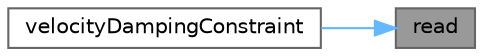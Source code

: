 digraph "read"
{
 // LATEX_PDF_SIZE
  bgcolor="transparent";
  edge [fontname=Helvetica,fontsize=10,labelfontname=Helvetica,labelfontsize=10];
  node [fontname=Helvetica,fontsize=10,shape=box,height=0.2,width=0.4];
  rankdir="RL";
  Node1 [id="Node000001",label="read",height=0.2,width=0.4,color="gray40", fillcolor="grey60", style="filled", fontcolor="black",tooltip=" "];
  Node1 -> Node2 [id="edge1_Node000001_Node000002",dir="back",color="steelblue1",style="solid",tooltip=" "];
  Node2 [id="Node000002",label="velocityDampingConstraint",height=0.2,width=0.4,color="grey40", fillcolor="white", style="filled",URL="$classFoam_1_1fv_1_1velocityDampingConstraint.html#a4d45edb1cfbdb3888bf677267c9711e4",tooltip=" "];
}

